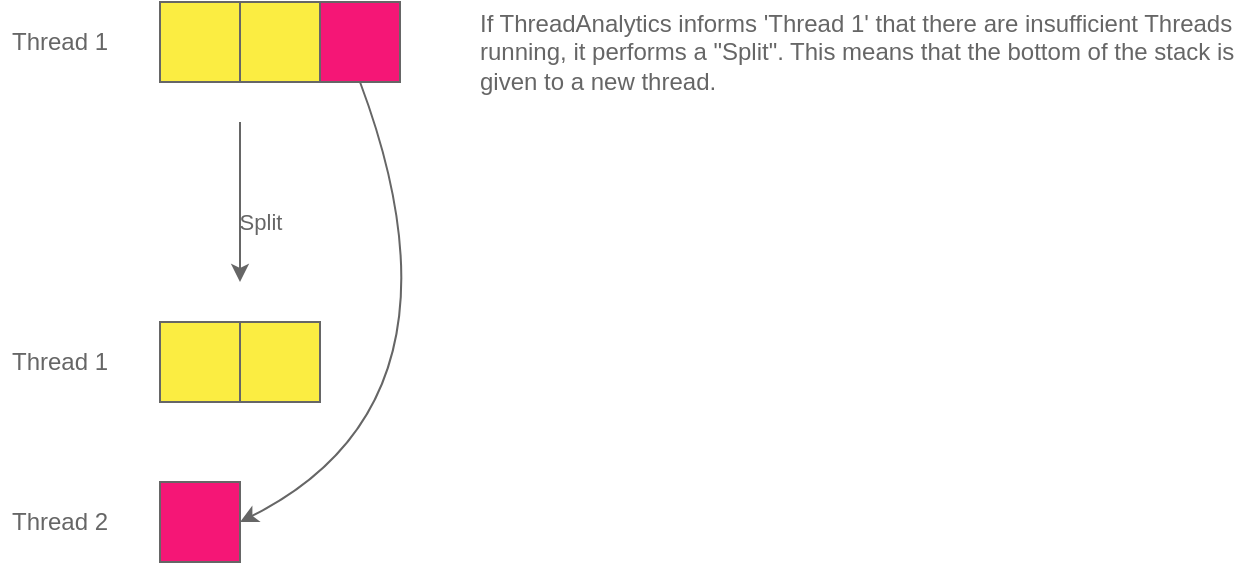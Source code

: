 <mxfile version="14.9.8" type="device"><diagram id="xKtBgykYNUzGRkxWSY_0" name="Page-1"><mxGraphModel dx="1422" dy="752" grid="1" gridSize="10" guides="1" tooltips="1" connect="1" arrows="1" fold="1" page="1" pageScale="1" pageWidth="850" pageHeight="1100" math="0" shadow="0"><root><mxCell id="0"/><mxCell id="1" parent="0"/><mxCell id="RNiu7_zLReZnxltJfN0b-1" value="Thread 1" style="text;html=1;strokeColor=none;fillColor=none;align=center;verticalAlign=middle;whiteSpace=wrap;rounded=0;fontColor=#666666;" parent="1" vertex="1"><mxGeometry x="120" y="90" width="60" height="20" as="geometry"/></mxCell><mxCell id="RNiu7_zLReZnxltJfN0b-5" value="" style="rounded=0;whiteSpace=wrap;html=1;fillColor=#FBED42;strokeColor=#666666;" parent="1" vertex="1"><mxGeometry x="200" y="80" width="40" height="40" as="geometry"/></mxCell><mxCell id="RNiu7_zLReZnxltJfN0b-6" value="" style="rounded=0;whiteSpace=wrap;html=1;fillColor=#FBED42;strokeColor=#666666;" parent="1" vertex="1"><mxGeometry x="240" y="80" width="40" height="40" as="geometry"/></mxCell><mxCell id="RNiu7_zLReZnxltJfN0b-7" value="&lt;div align=&quot;left&quot;&gt;If ThreadAnalytics informs 'Thread 1' that there are insufficient Threads running, it performs a &quot;Split&quot;. This means that the bottom of the stack is given to a new thread.&lt;br&gt;&lt;/div&gt;" style="text;html=1;strokeColor=none;fillColor=none;align=center;verticalAlign=middle;whiteSpace=wrap;rounded=0;fontColor=#666666;" parent="1" vertex="1"><mxGeometry x="359" y="80" width="380" height="50" as="geometry"/></mxCell><mxCell id="RNiu7_zLReZnxltJfN0b-8" value="Split" style="endArrow=classic;html=1;labelBackgroundColor=none;strokeColor=#666666;fontColor=#666666;" parent="1" edge="1"><mxGeometry x="0.25" y="10" width="50" height="50" relative="1" as="geometry"><mxPoint x="240" y="140" as="sourcePoint"/><mxPoint x="240" y="220" as="targetPoint"/><mxPoint as="offset"/></mxGeometry></mxCell><mxCell id="RNiu7_zLReZnxltJfN0b-9" value="Thread 1" style="text;html=1;strokeColor=none;fillColor=none;align=center;verticalAlign=middle;whiteSpace=wrap;rounded=0;fontColor=#666666;" parent="1" vertex="1"><mxGeometry x="120" y="250" width="60" height="20" as="geometry"/></mxCell><mxCell id="RNiu7_zLReZnxltJfN0b-10" value="" style="rounded=0;whiteSpace=wrap;html=1;fillColor=#FBED42;strokeColor=#666666;" parent="1" vertex="1"><mxGeometry x="200" y="240" width="40" height="40" as="geometry"/></mxCell><mxCell id="RNiu7_zLReZnxltJfN0b-12" value="&lt;div&gt;Thread 2&lt;/div&gt;" style="text;html=1;strokeColor=none;fillColor=none;align=center;verticalAlign=middle;whiteSpace=wrap;rounded=0;fontColor=#666666;" parent="1" vertex="1"><mxGeometry x="120" y="330" width="60" height="20" as="geometry"/></mxCell><mxCell id="RNiu7_zLReZnxltJfN0b-14" value="" style="rounded=0;whiteSpace=wrap;html=1;fillColor=#F51676;strokeColor=#666666;" parent="1" vertex="1"><mxGeometry x="200" y="320" width="40" height="40" as="geometry"/></mxCell><mxCell id="RNiu7_zLReZnxltJfN0b-15" value="" style="rounded=0;whiteSpace=wrap;html=1;fillColor=#F51676;strokeColor=#666666;" parent="1" vertex="1"><mxGeometry x="280" y="80" width="40" height="40" as="geometry"/></mxCell><mxCell id="RNiu7_zLReZnxltJfN0b-16" value="" style="rounded=0;whiteSpace=wrap;html=1;fillColor=#FBED42;strokeColor=#666666;" parent="1" vertex="1"><mxGeometry x="240" y="240" width="40" height="40" as="geometry"/></mxCell><mxCell id="RNiu7_zLReZnxltJfN0b-17" value="" style="endArrow=classic;html=1;exitX=0.5;exitY=1;exitDx=0;exitDy=0;entryX=1;entryY=0.5;entryDx=0;entryDy=0;curved=1;strokeColor=#666666;" parent="1" source="RNiu7_zLReZnxltJfN0b-15" target="RNiu7_zLReZnxltJfN0b-14" edge="1"><mxGeometry width="50" height="50" relative="1" as="geometry"><mxPoint x="400" y="400" as="sourcePoint"/><mxPoint x="450" y="350" as="targetPoint"/><Array as="points"><mxPoint x="360" y="280"/></Array></mxGeometry></mxCell></root></mxGraphModel></diagram></mxfile>